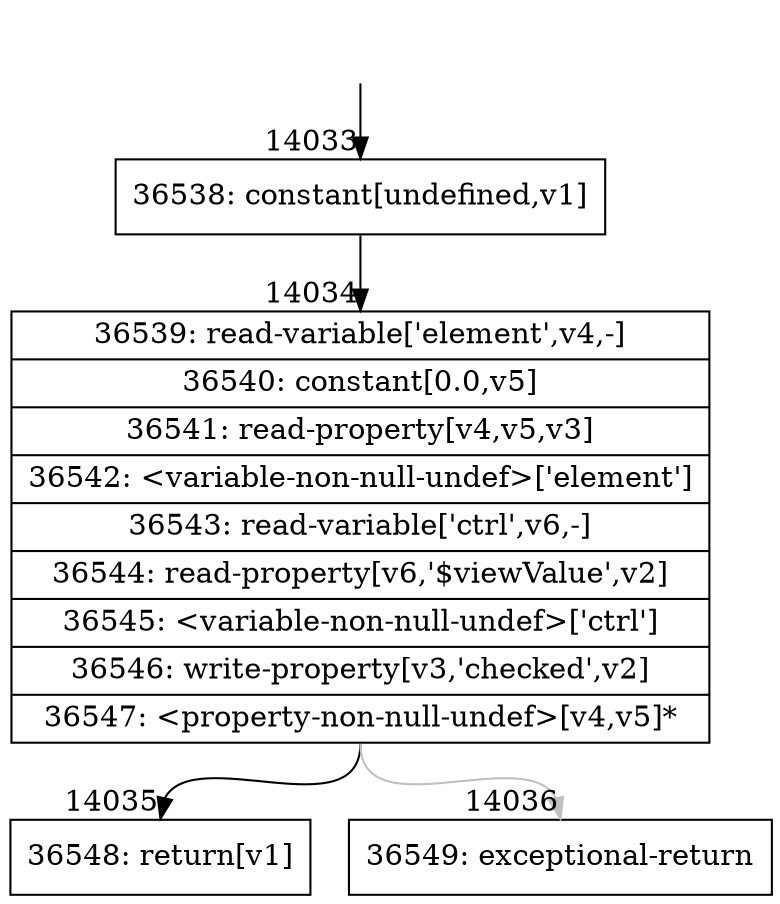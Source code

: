 digraph {
rankdir="TD"
BB_entry1096[shape=none,label=""];
BB_entry1096 -> BB14033 [tailport=s, headport=n, headlabel="    14033"]
BB14033 [shape=record label="{36538: constant[undefined,v1]}" ] 
BB14033 -> BB14034 [tailport=s, headport=n, headlabel="      14034"]
BB14034 [shape=record label="{36539: read-variable['element',v4,-]|36540: constant[0.0,v5]|36541: read-property[v4,v5,v3]|36542: \<variable-non-null-undef\>['element']|36543: read-variable['ctrl',v6,-]|36544: read-property[v6,'$viewValue',v2]|36545: \<variable-non-null-undef\>['ctrl']|36546: write-property[v3,'checked',v2]|36547: \<property-non-null-undef\>[v4,v5]*}" ] 
BB14034 -> BB14035 [tailport=s, headport=n, headlabel="      14035"]
BB14034 -> BB14036 [tailport=s, headport=n, color=gray, headlabel="      14036"]
BB14035 [shape=record label="{36548: return[v1]}" ] 
BB14036 [shape=record label="{36549: exceptional-return}" ] 
//#$~ 21805
}
